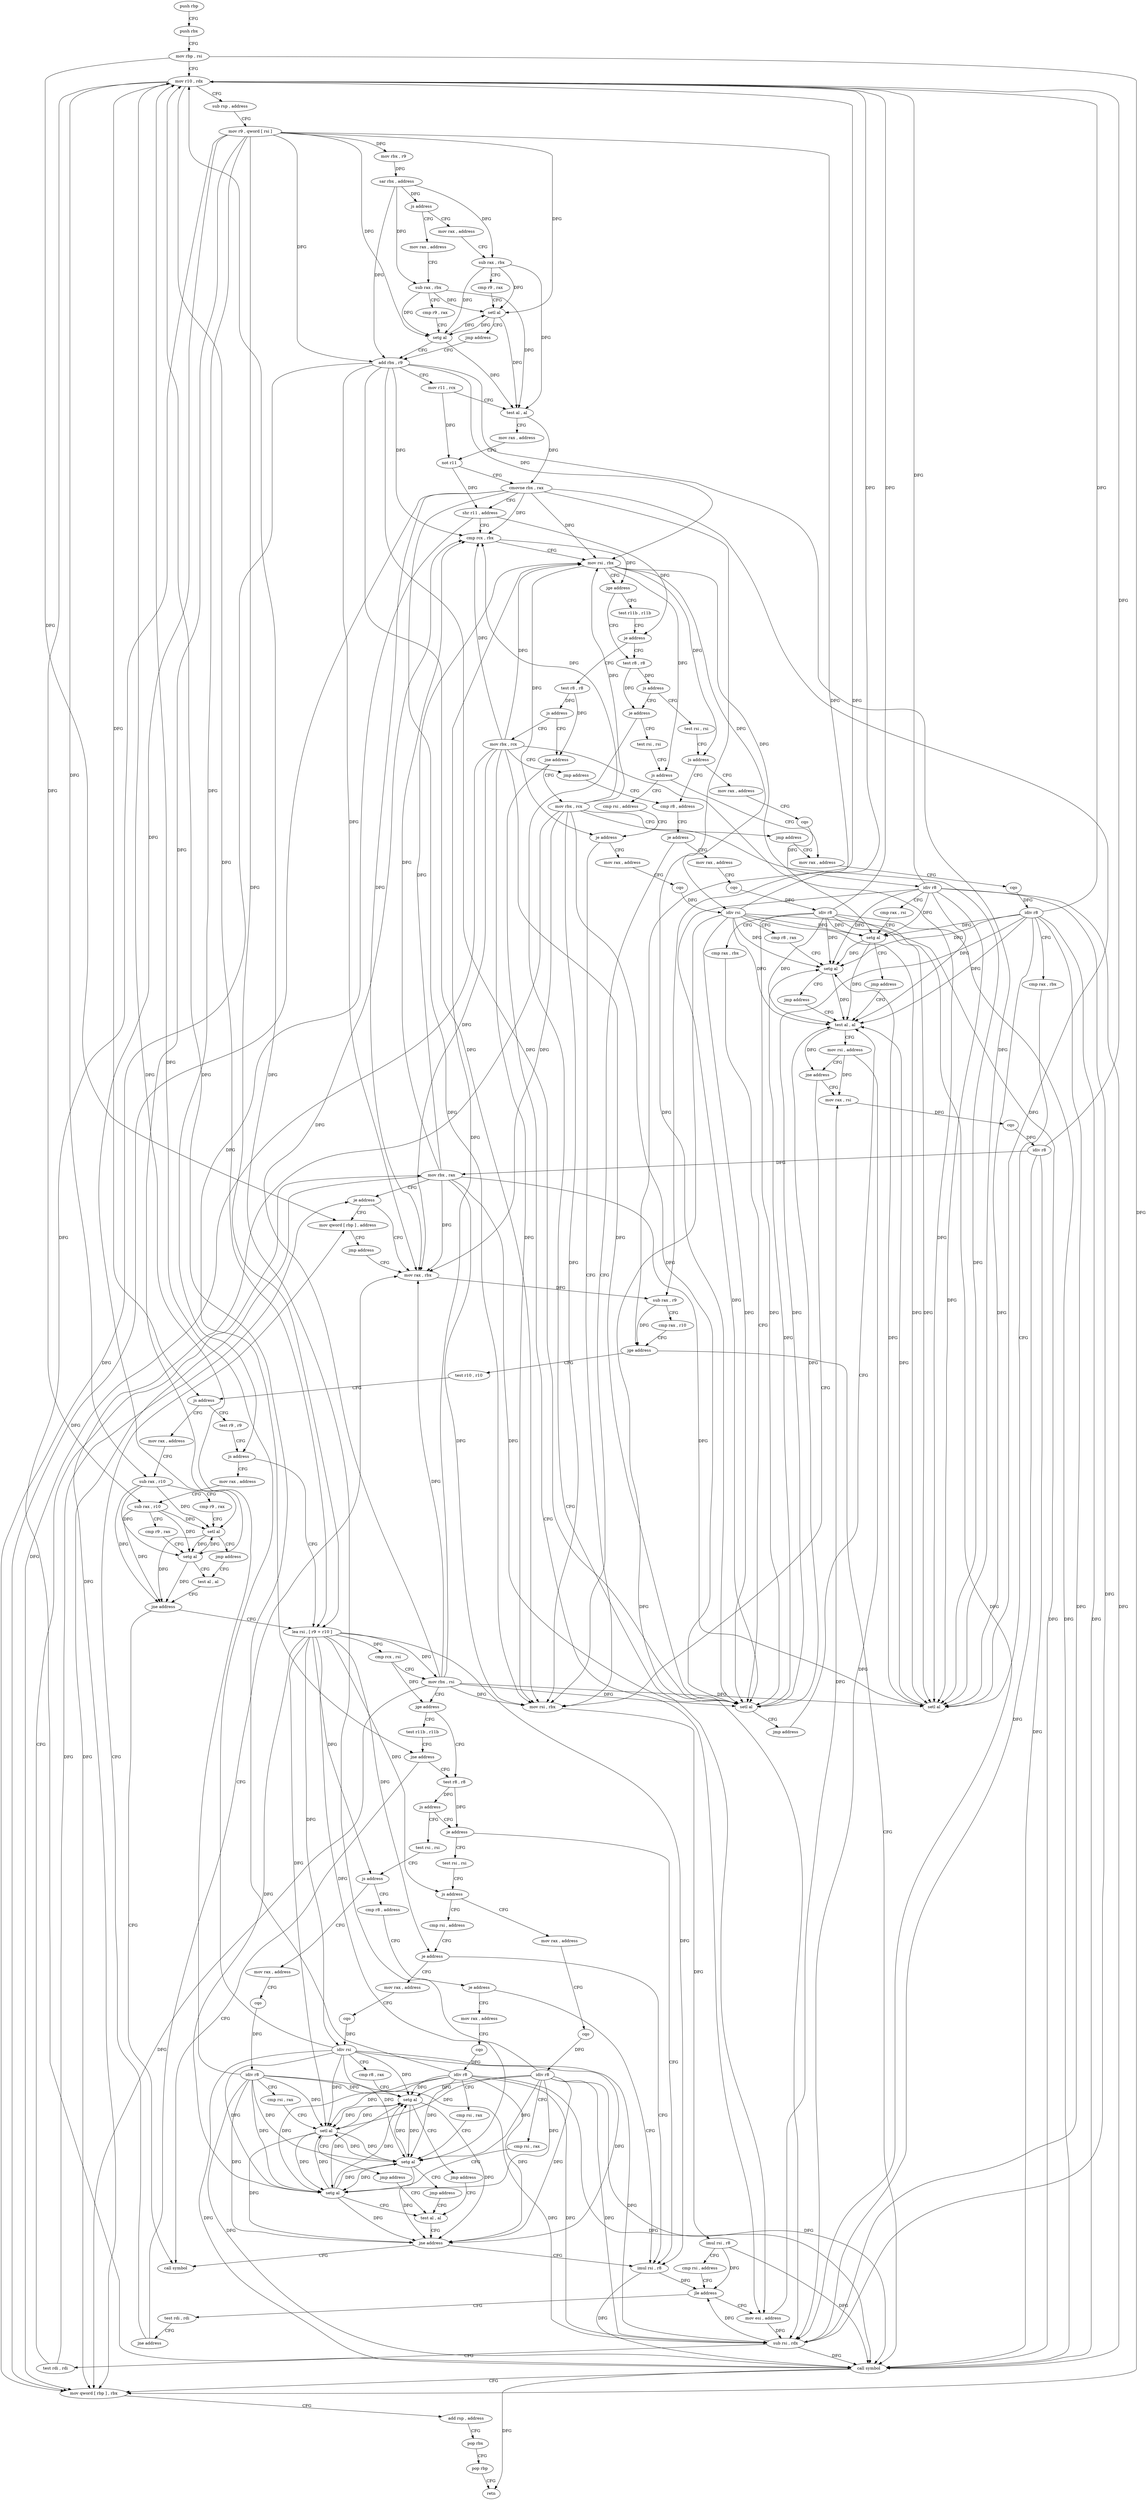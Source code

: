 digraph "func" {
"286144" [label = "push rbp" ]
"286145" [label = "push rbx" ]
"286146" [label = "mov rbp , rsi" ]
"286149" [label = "mov r10 , rdx" ]
"286152" [label = "sub rsp , address" ]
"286156" [label = "mov r9 , qword [ rsi ]" ]
"286159" [label = "mov rbx , r9" ]
"286162" [label = "sar rbx , address" ]
"286165" [label = "js address" ]
"286544" [label = "mov rax , address" ]
"286171" [label = "mov rax , address" ]
"286554" [label = "sub rax , rbx" ]
"286557" [label = "cmp r9 , rax" ]
"286560" [label = "setl al" ]
"286563" [label = "jmp address" ]
"286190" [label = "add rbx , r9" ]
"286181" [label = "sub rax , rbx" ]
"286184" [label = "cmp r9 , rax" ]
"286187" [label = "setg al" ]
"286193" [label = "mov r11 , rcx" ]
"286196" [label = "test al , al" ]
"286198" [label = "mov rax , address" ]
"286208" [label = "not r11" ]
"286211" [label = "cmovne rbx , rax" ]
"286215" [label = "shr r11 , address" ]
"286219" [label = "cmp rcx , rbx" ]
"286222" [label = "mov rsi , rbx" ]
"286225" [label = "jge address" ]
"286432" [label = "test r8 , r8" ]
"286231" [label = "test r11b , r11b" ]
"286435" [label = "js address" ]
"286656" [label = "test rsi , rsi" ]
"286441" [label = "je address" ]
"286234" [label = "je address" ]
"286240" [label = "test r8 , r8" ]
"286659" [label = "js address" ]
"286840" [label = "mov rax , address" ]
"286665" [label = "cmp r8 , address" ]
"286255" [label = "mov esi , address" ]
"286447" [label = "test rsi , rsi" ]
"286243" [label = "js address" ]
"286720" [label = "mov rbx , rcx" ]
"286249" [label = "jne address" ]
"286850" [label = "cqo" ]
"286852" [label = "idiv r8" ]
"286855" [label = "cmp rax , rsi" ]
"286858" [label = "setg al" ]
"286861" [label = "jmp address" ]
"286477" [label = "test al , al" ]
"286669" [label = "je address" ]
"286495" [label = "mov rsi , rbx" ]
"286675" [label = "mov rax , address" ]
"286260" [label = "mov rax , rsi" ]
"286450" [label = "js address" ]
"286728" [label = "cmp rsi , address" ]
"286456" [label = "mov rax , address" ]
"286723" [label = "jmp address" ]
"286704" [label = "mov rbx , rcx" ]
"286479" [label = "mov rsi , address" ]
"286489" [label = "jne address" ]
"286498" [label = "imul rsi , r8" ]
"286502" [label = "cmp rsi , address" ]
"286506" [label = "jle address" ]
"286512" [label = "test rdi , rdi" ]
"286685" [label = "cqo" ]
"286687" [label = "idiv r8" ]
"286690" [label = "cmp rax , rbx" ]
"286693" [label = "setl al" ]
"286696" [label = "jmp address" ]
"286521" [label = "mov qword [ rbp ] , address" ]
"286529" [label = "jmp address" ]
"286283" [label = "mov rax , rbx" ]
"286286" [label = "sub rax , r9" ]
"286289" [label = "cmp rax , r10" ]
"286292" [label = "jge address" ]
"286409" [label = "call symbol" ]
"286294" [label = "test r10 , r10" ]
"286732" [label = "je address" ]
"286738" [label = "mov rax , address" ]
"286466" [label = "cqo" ]
"286468" [label = "idiv r8" ]
"286471" [label = "cmp rax , rbx" ]
"286474" [label = "setl al" ]
"286707" [label = "jmp address" ]
"286263" [label = "cqo" ]
"286265" [label = "idiv r8" ]
"286268" [label = "sub rsi , rdx" ]
"286271" [label = "test rdi , rdi" ]
"286274" [label = "mov rbx , rax" ]
"286277" [label = "je address" ]
"286515" [label = "jne address" ]
"286414" [label = "mov qword [ rbp ] , rbx" ]
"286418" [label = "add rsp , address" ]
"286422" [label = "pop rbx" ]
"286423" [label = "pop rbp" ]
"286424" [label = "retn" ]
"286297" [label = "js address" ]
"286576" [label = "mov rax , address" ]
"286303" [label = "test r9 , r9" ]
"286748" [label = "cqo" ]
"286750" [label = "idiv rsi" ]
"286753" [label = "cmp r8 , rax" ]
"286756" [label = "setg al" ]
"286759" [label = "jmp address" ]
"286586" [label = "sub rax , r10" ]
"286589" [label = "cmp r9 , rax" ]
"286592" [label = "setl al" ]
"286595" [label = "jmp address" ]
"286327" [label = "test al , al" ]
"286306" [label = "js address" ]
"286335" [label = "lea rsi , [ r9 + r10 ]" ]
"286308" [label = "mov rax , address" ]
"286329" [label = "jne address" ]
"286866" [label = "call symbol" ]
"286339" [label = "cmp rcx , rsi" ]
"286342" [label = "mov rbx , rsi" ]
"286345" [label = "jge address" ]
"286356" [label = "test r8 , r8" ]
"286347" [label = "test r11b , r11b" ]
"286318" [label = "sub rax , r10" ]
"286321" [label = "cmp r9 , rax" ]
"286324" [label = "setg al" ]
"286359" [label = "js address" ]
"286608" [label = "test rsi , rsi" ]
"286365" [label = "je address" ]
"286350" [label = "jne address" ]
"286611" [label = "js address" ]
"286768" [label = "mov rax , address" ]
"286617" [label = "cmp r8 , address" ]
"286405" [label = "imul rsi , r8" ]
"286367" [label = "test rsi , rsi" ]
"286778" [label = "cqo" ]
"286780" [label = "idiv r8" ]
"286783" [label = "cmp rsi , rax" ]
"286786" [label = "setl al" ]
"286789" [label = "jmp address" ]
"286397" [label = "test al , al" ]
"286621" [label = "je address" ]
"286627" [label = "mov rax , address" ]
"286370" [label = "js address" ]
"286800" [label = "cmp rsi , address" ]
"286376" [label = "mov rax , address" ]
"286399" [label = "jne address" ]
"286637" [label = "cqo" ]
"286639" [label = "idiv r8" ]
"286642" [label = "cmp rsi , rax" ]
"286645" [label = "setg al" ]
"286648" [label = "jmp address" ]
"286804" [label = "je address" ]
"286810" [label = "mov rax , address" ]
"286386" [label = "cqo" ]
"286388" [label = "idiv r8" ]
"286391" [label = "cmp rsi , rax" ]
"286394" [label = "setg al" ]
"286820" [label = "cqo" ]
"286822" [label = "idiv rsi" ]
"286825" [label = "cmp r8 , rax" ]
"286828" [label = "setg al" ]
"286831" [label = "jmp address" ]
"286144" -> "286145" [ label = "CFG" ]
"286145" -> "286146" [ label = "CFG" ]
"286146" -> "286149" [ label = "CFG" ]
"286146" -> "286521" [ label = "DFG" ]
"286146" -> "286414" [ label = "DFG" ]
"286149" -> "286152" [ label = "CFG" ]
"286149" -> "286292" [ label = "DFG" ]
"286149" -> "286297" [ label = "DFG" ]
"286149" -> "286586" [ label = "DFG" ]
"286149" -> "286335" [ label = "DFG" ]
"286149" -> "286318" [ label = "DFG" ]
"286152" -> "286156" [ label = "CFG" ]
"286156" -> "286159" [ label = "DFG" ]
"286156" -> "286560" [ label = "DFG" ]
"286156" -> "286187" [ label = "DFG" ]
"286156" -> "286190" [ label = "DFG" ]
"286156" -> "286286" [ label = "DFG" ]
"286156" -> "286409" [ label = "DFG" ]
"286156" -> "286592" [ label = "DFG" ]
"286156" -> "286306" [ label = "DFG" ]
"286156" -> "286335" [ label = "DFG" ]
"286156" -> "286324" [ label = "DFG" ]
"286159" -> "286162" [ label = "DFG" ]
"286162" -> "286165" [ label = "DFG" ]
"286162" -> "286554" [ label = "DFG" ]
"286162" -> "286181" [ label = "DFG" ]
"286162" -> "286190" [ label = "DFG" ]
"286165" -> "286544" [ label = "CFG" ]
"286165" -> "286171" [ label = "CFG" ]
"286544" -> "286554" [ label = "CFG" ]
"286171" -> "286181" [ label = "CFG" ]
"286554" -> "286557" [ label = "CFG" ]
"286554" -> "286560" [ label = "DFG" ]
"286554" -> "286187" [ label = "DFG" ]
"286554" -> "286196" [ label = "DFG" ]
"286557" -> "286560" [ label = "CFG" ]
"286560" -> "286563" [ label = "CFG" ]
"286560" -> "286187" [ label = "DFG" ]
"286560" -> "286196" [ label = "DFG" ]
"286563" -> "286190" [ label = "CFG" ]
"286190" -> "286193" [ label = "CFG" ]
"286190" -> "286219" [ label = "DFG" ]
"286190" -> "286222" [ label = "DFG" ]
"286190" -> "286495" [ label = "DFG" ]
"286190" -> "286693" [ label = "DFG" ]
"286190" -> "286474" [ label = "DFG" ]
"286190" -> "286283" [ label = "DFG" ]
"286190" -> "286414" [ label = "DFG" ]
"286181" -> "286184" [ label = "CFG" ]
"286181" -> "286560" [ label = "DFG" ]
"286181" -> "286187" [ label = "DFG" ]
"286181" -> "286196" [ label = "DFG" ]
"286184" -> "286187" [ label = "CFG" ]
"286187" -> "286190" [ label = "CFG" ]
"286187" -> "286560" [ label = "DFG" ]
"286187" -> "286196" [ label = "DFG" ]
"286193" -> "286196" [ label = "CFG" ]
"286193" -> "286208" [ label = "DFG" ]
"286196" -> "286198" [ label = "CFG" ]
"286196" -> "286211" [ label = "DFG" ]
"286198" -> "286208" [ label = "CFG" ]
"286208" -> "286211" [ label = "CFG" ]
"286208" -> "286215" [ label = "DFG" ]
"286211" -> "286215" [ label = "CFG" ]
"286211" -> "286219" [ label = "DFG" ]
"286211" -> "286222" [ label = "DFG" ]
"286211" -> "286495" [ label = "DFG" ]
"286211" -> "286693" [ label = "DFG" ]
"286211" -> "286474" [ label = "DFG" ]
"286211" -> "286283" [ label = "DFG" ]
"286211" -> "286414" [ label = "DFG" ]
"286215" -> "286219" [ label = "CFG" ]
"286215" -> "286234" [ label = "DFG" ]
"286215" -> "286350" [ label = "DFG" ]
"286219" -> "286222" [ label = "CFG" ]
"286219" -> "286225" [ label = "DFG" ]
"286222" -> "286225" [ label = "CFG" ]
"286222" -> "286659" [ label = "DFG" ]
"286222" -> "286858" [ label = "DFG" ]
"286222" -> "286450" [ label = "DFG" ]
"286222" -> "286732" [ label = "DFG" ]
"286222" -> "286750" [ label = "DFG" ]
"286225" -> "286432" [ label = "CFG" ]
"286225" -> "286231" [ label = "CFG" ]
"286432" -> "286435" [ label = "DFG" ]
"286432" -> "286441" [ label = "DFG" ]
"286231" -> "286234" [ label = "CFG" ]
"286435" -> "286656" [ label = "CFG" ]
"286435" -> "286441" [ label = "CFG" ]
"286656" -> "286659" [ label = "CFG" ]
"286441" -> "286255" [ label = "CFG" ]
"286441" -> "286447" [ label = "CFG" ]
"286234" -> "286432" [ label = "CFG" ]
"286234" -> "286240" [ label = "CFG" ]
"286240" -> "286243" [ label = "DFG" ]
"286240" -> "286249" [ label = "DFG" ]
"286659" -> "286840" [ label = "CFG" ]
"286659" -> "286665" [ label = "CFG" ]
"286840" -> "286850" [ label = "CFG" ]
"286665" -> "286669" [ label = "CFG" ]
"286255" -> "286260" [ label = "DFG" ]
"286255" -> "286268" [ label = "DFG" ]
"286447" -> "286450" [ label = "CFG" ]
"286243" -> "286720" [ label = "CFG" ]
"286243" -> "286249" [ label = "CFG" ]
"286720" -> "286723" [ label = "CFG" ]
"286720" -> "286219" [ label = "DFG" ]
"286720" -> "286222" [ label = "DFG" ]
"286720" -> "286495" [ label = "DFG" ]
"286720" -> "286693" [ label = "DFG" ]
"286720" -> "286474" [ label = "DFG" ]
"286720" -> "286283" [ label = "DFG" ]
"286720" -> "286414" [ label = "DFG" ]
"286249" -> "286704" [ label = "CFG" ]
"286249" -> "286255" [ label = "CFG" ]
"286850" -> "286852" [ label = "DFG" ]
"286852" -> "286855" [ label = "CFG" ]
"286852" -> "286149" [ label = "DFG" ]
"286852" -> "286858" [ label = "DFG" ]
"286852" -> "286477" [ label = "DFG" ]
"286852" -> "286693" [ label = "DFG" ]
"286852" -> "286474" [ label = "DFG" ]
"286852" -> "286756" [ label = "DFG" ]
"286852" -> "286268" [ label = "DFG" ]
"286852" -> "286409" [ label = "DFG" ]
"286855" -> "286858" [ label = "CFG" ]
"286858" -> "286861" [ label = "CFG" ]
"286858" -> "286477" [ label = "DFG" ]
"286858" -> "286756" [ label = "DFG" ]
"286861" -> "286477" [ label = "CFG" ]
"286477" -> "286479" [ label = "CFG" ]
"286477" -> "286489" [ label = "DFG" ]
"286669" -> "286495" [ label = "CFG" ]
"286669" -> "286675" [ label = "CFG" ]
"286495" -> "286498" [ label = "DFG" ]
"286675" -> "286685" [ label = "CFG" ]
"286260" -> "286263" [ label = "DFG" ]
"286450" -> "286728" [ label = "CFG" ]
"286450" -> "286456" [ label = "CFG" ]
"286728" -> "286732" [ label = "CFG" ]
"286456" -> "286466" [ label = "CFG" ]
"286723" -> "286665" [ label = "CFG" ]
"286704" -> "286707" [ label = "CFG" ]
"286704" -> "286219" [ label = "DFG" ]
"286704" -> "286222" [ label = "DFG" ]
"286704" -> "286495" [ label = "DFG" ]
"286704" -> "286693" [ label = "DFG" ]
"286704" -> "286474" [ label = "DFG" ]
"286704" -> "286283" [ label = "DFG" ]
"286704" -> "286414" [ label = "DFG" ]
"286479" -> "286489" [ label = "CFG" ]
"286479" -> "286260" [ label = "DFG" ]
"286479" -> "286268" [ label = "DFG" ]
"286489" -> "286260" [ label = "CFG" ]
"286489" -> "286495" [ label = "CFG" ]
"286498" -> "286502" [ label = "CFG" ]
"286498" -> "286506" [ label = "DFG" ]
"286498" -> "286409" [ label = "DFG" ]
"286502" -> "286506" [ label = "CFG" ]
"286506" -> "286255" [ label = "CFG" ]
"286506" -> "286512" [ label = "CFG" ]
"286512" -> "286515" [ label = "CFG" ]
"286685" -> "286687" [ label = "DFG" ]
"286687" -> "286690" [ label = "CFG" ]
"286687" -> "286149" [ label = "DFG" ]
"286687" -> "286477" [ label = "DFG" ]
"286687" -> "286858" [ label = "DFG" ]
"286687" -> "286693" [ label = "DFG" ]
"286687" -> "286474" [ label = "DFG" ]
"286687" -> "286756" [ label = "DFG" ]
"286687" -> "286268" [ label = "DFG" ]
"286687" -> "286409" [ label = "DFG" ]
"286690" -> "286693" [ label = "CFG" ]
"286693" -> "286696" [ label = "CFG" ]
"286693" -> "286477" [ label = "DFG" ]
"286693" -> "286756" [ label = "DFG" ]
"286696" -> "286477" [ label = "CFG" ]
"286521" -> "286529" [ label = "CFG" ]
"286529" -> "286283" [ label = "CFG" ]
"286283" -> "286286" [ label = "DFG" ]
"286286" -> "286289" [ label = "CFG" ]
"286286" -> "286292" [ label = "DFG" ]
"286289" -> "286292" [ label = "CFG" ]
"286292" -> "286409" [ label = "CFG" ]
"286292" -> "286294" [ label = "CFG" ]
"286409" -> "286414" [ label = "CFG" ]
"286409" -> "286424" [ label = "DFG" ]
"286294" -> "286297" [ label = "CFG" ]
"286732" -> "286495" [ label = "CFG" ]
"286732" -> "286738" [ label = "CFG" ]
"286738" -> "286748" [ label = "CFG" ]
"286466" -> "286468" [ label = "DFG" ]
"286468" -> "286471" [ label = "CFG" ]
"286468" -> "286149" [ label = "DFG" ]
"286468" -> "286477" [ label = "DFG" ]
"286468" -> "286268" [ label = "DFG" ]
"286468" -> "286858" [ label = "DFG" ]
"286468" -> "286693" [ label = "DFG" ]
"286468" -> "286474" [ label = "DFG" ]
"286468" -> "286756" [ label = "DFG" ]
"286468" -> "286409" [ label = "DFG" ]
"286471" -> "286474" [ label = "CFG" ]
"286474" -> "286477" [ label = "DFG" ]
"286474" -> "286756" [ label = "DFG" ]
"286707" -> "286456" [ label = "CFG" ]
"286263" -> "286265" [ label = "DFG" ]
"286265" -> "286268" [ label = "DFG" ]
"286265" -> "286149" [ label = "DFG" ]
"286265" -> "286274" [ label = "DFG" ]
"286265" -> "286409" [ label = "DFG" ]
"286268" -> "286271" [ label = "CFG" ]
"286268" -> "286506" [ label = "DFG" ]
"286268" -> "286409" [ label = "DFG" ]
"286271" -> "286274" [ label = "CFG" ]
"286271" -> "286277" [ label = "DFG" ]
"286274" -> "286277" [ label = "CFG" ]
"286274" -> "286219" [ label = "DFG" ]
"286274" -> "286222" [ label = "DFG" ]
"286274" -> "286495" [ label = "DFG" ]
"286274" -> "286693" [ label = "DFG" ]
"286274" -> "286474" [ label = "DFG" ]
"286274" -> "286283" [ label = "DFG" ]
"286274" -> "286414" [ label = "DFG" ]
"286277" -> "286521" [ label = "CFG" ]
"286277" -> "286283" [ label = "CFG" ]
"286515" -> "286283" [ label = "CFG" ]
"286515" -> "286521" [ label = "CFG" ]
"286414" -> "286418" [ label = "CFG" ]
"286418" -> "286422" [ label = "CFG" ]
"286422" -> "286423" [ label = "CFG" ]
"286423" -> "286424" [ label = "CFG" ]
"286297" -> "286576" [ label = "CFG" ]
"286297" -> "286303" [ label = "CFG" ]
"286576" -> "286586" [ label = "CFG" ]
"286303" -> "286306" [ label = "CFG" ]
"286748" -> "286750" [ label = "DFG" ]
"286750" -> "286753" [ label = "CFG" ]
"286750" -> "286149" [ label = "DFG" ]
"286750" -> "286477" [ label = "DFG" ]
"286750" -> "286268" [ label = "DFG" ]
"286750" -> "286858" [ label = "DFG" ]
"286750" -> "286693" [ label = "DFG" ]
"286750" -> "286474" [ label = "DFG" ]
"286750" -> "286756" [ label = "DFG" ]
"286750" -> "286409" [ label = "DFG" ]
"286753" -> "286756" [ label = "CFG" ]
"286756" -> "286759" [ label = "CFG" ]
"286756" -> "286477" [ label = "DFG" ]
"286759" -> "286477" [ label = "CFG" ]
"286586" -> "286589" [ label = "CFG" ]
"286586" -> "286592" [ label = "DFG" ]
"286586" -> "286329" [ label = "DFG" ]
"286586" -> "286324" [ label = "DFG" ]
"286589" -> "286592" [ label = "CFG" ]
"286592" -> "286595" [ label = "CFG" ]
"286592" -> "286329" [ label = "DFG" ]
"286592" -> "286324" [ label = "DFG" ]
"286595" -> "286327" [ label = "CFG" ]
"286327" -> "286329" [ label = "CFG" ]
"286306" -> "286335" [ label = "CFG" ]
"286306" -> "286308" [ label = "CFG" ]
"286335" -> "286339" [ label = "DFG" ]
"286335" -> "286342" [ label = "DFG" ]
"286335" -> "286611" [ label = "DFG" ]
"286335" -> "286786" [ label = "DFG" ]
"286335" -> "286405" [ label = "DFG" ]
"286335" -> "286370" [ label = "DFG" ]
"286335" -> "286645" [ label = "DFG" ]
"286335" -> "286804" [ label = "DFG" ]
"286335" -> "286394" [ label = "DFG" ]
"286335" -> "286822" [ label = "DFG" ]
"286308" -> "286318" [ label = "CFG" ]
"286329" -> "286866" [ label = "CFG" ]
"286329" -> "286335" [ label = "CFG" ]
"286339" -> "286342" [ label = "CFG" ]
"286339" -> "286345" [ label = "DFG" ]
"286342" -> "286345" [ label = "CFG" ]
"286342" -> "286219" [ label = "DFG" ]
"286342" -> "286222" [ label = "DFG" ]
"286342" -> "286495" [ label = "DFG" ]
"286342" -> "286693" [ label = "DFG" ]
"286342" -> "286474" [ label = "DFG" ]
"286342" -> "286283" [ label = "DFG" ]
"286342" -> "286414" [ label = "DFG" ]
"286345" -> "286356" [ label = "CFG" ]
"286345" -> "286347" [ label = "CFG" ]
"286356" -> "286359" [ label = "DFG" ]
"286356" -> "286365" [ label = "DFG" ]
"286347" -> "286350" [ label = "CFG" ]
"286318" -> "286321" [ label = "CFG" ]
"286318" -> "286592" [ label = "DFG" ]
"286318" -> "286329" [ label = "DFG" ]
"286318" -> "286324" [ label = "DFG" ]
"286321" -> "286324" [ label = "CFG" ]
"286324" -> "286327" [ label = "CFG" ]
"286324" -> "286592" [ label = "DFG" ]
"286324" -> "286329" [ label = "DFG" ]
"286359" -> "286608" [ label = "CFG" ]
"286359" -> "286365" [ label = "CFG" ]
"286608" -> "286611" [ label = "CFG" ]
"286365" -> "286405" [ label = "CFG" ]
"286365" -> "286367" [ label = "CFG" ]
"286350" -> "286866" [ label = "CFG" ]
"286350" -> "286356" [ label = "CFG" ]
"286611" -> "286768" [ label = "CFG" ]
"286611" -> "286617" [ label = "CFG" ]
"286768" -> "286778" [ label = "CFG" ]
"286617" -> "286621" [ label = "CFG" ]
"286405" -> "286409" [ label = "DFG" ]
"286405" -> "286506" [ label = "DFG" ]
"286367" -> "286370" [ label = "CFG" ]
"286778" -> "286780" [ label = "DFG" ]
"286780" -> "286783" [ label = "CFG" ]
"286780" -> "286149" [ label = "DFG" ]
"286780" -> "286268" [ label = "DFG" ]
"286780" -> "286786" [ label = "DFG" ]
"286780" -> "286399" [ label = "DFG" ]
"286780" -> "286645" [ label = "DFG" ]
"286780" -> "286394" [ label = "DFG" ]
"286780" -> "286828" [ label = "DFG" ]
"286780" -> "286409" [ label = "DFG" ]
"286783" -> "286786" [ label = "CFG" ]
"286786" -> "286789" [ label = "CFG" ]
"286786" -> "286399" [ label = "DFG" ]
"286786" -> "286645" [ label = "DFG" ]
"286786" -> "286394" [ label = "DFG" ]
"286786" -> "286828" [ label = "DFG" ]
"286789" -> "286397" [ label = "CFG" ]
"286397" -> "286399" [ label = "CFG" ]
"286621" -> "286405" [ label = "CFG" ]
"286621" -> "286627" [ label = "CFG" ]
"286627" -> "286637" [ label = "CFG" ]
"286370" -> "286800" [ label = "CFG" ]
"286370" -> "286376" [ label = "CFG" ]
"286800" -> "286804" [ label = "CFG" ]
"286376" -> "286386" [ label = "CFG" ]
"286399" -> "286866" [ label = "CFG" ]
"286399" -> "286405" [ label = "CFG" ]
"286637" -> "286639" [ label = "DFG" ]
"286639" -> "286642" [ label = "CFG" ]
"286639" -> "286149" [ label = "DFG" ]
"286639" -> "286268" [ label = "DFG" ]
"286639" -> "286786" [ label = "DFG" ]
"286639" -> "286399" [ label = "DFG" ]
"286639" -> "286645" [ label = "DFG" ]
"286639" -> "286394" [ label = "DFG" ]
"286639" -> "286828" [ label = "DFG" ]
"286639" -> "286409" [ label = "DFG" ]
"286642" -> "286645" [ label = "CFG" ]
"286645" -> "286648" [ label = "CFG" ]
"286645" -> "286786" [ label = "DFG" ]
"286645" -> "286399" [ label = "DFG" ]
"286645" -> "286394" [ label = "DFG" ]
"286645" -> "286828" [ label = "DFG" ]
"286648" -> "286397" [ label = "CFG" ]
"286804" -> "286405" [ label = "CFG" ]
"286804" -> "286810" [ label = "CFG" ]
"286810" -> "286820" [ label = "CFG" ]
"286386" -> "286388" [ label = "DFG" ]
"286388" -> "286391" [ label = "CFG" ]
"286388" -> "286149" [ label = "DFG" ]
"286388" -> "286268" [ label = "DFG" ]
"286388" -> "286786" [ label = "DFG" ]
"286388" -> "286399" [ label = "DFG" ]
"286388" -> "286645" [ label = "DFG" ]
"286388" -> "286394" [ label = "DFG" ]
"286388" -> "286828" [ label = "DFG" ]
"286388" -> "286409" [ label = "DFG" ]
"286391" -> "286394" [ label = "CFG" ]
"286394" -> "286397" [ label = "CFG" ]
"286394" -> "286786" [ label = "DFG" ]
"286394" -> "286399" [ label = "DFG" ]
"286394" -> "286645" [ label = "DFG" ]
"286394" -> "286828" [ label = "DFG" ]
"286820" -> "286822" [ label = "DFG" ]
"286822" -> "286825" [ label = "CFG" ]
"286822" -> "286149" [ label = "DFG" ]
"286822" -> "286268" [ label = "DFG" ]
"286822" -> "286786" [ label = "DFG" ]
"286822" -> "286399" [ label = "DFG" ]
"286822" -> "286645" [ label = "DFG" ]
"286822" -> "286394" [ label = "DFG" ]
"286822" -> "286828" [ label = "DFG" ]
"286822" -> "286409" [ label = "DFG" ]
"286825" -> "286828" [ label = "CFG" ]
"286828" -> "286831" [ label = "CFG" ]
"286828" -> "286786" [ label = "DFG" ]
"286828" -> "286399" [ label = "DFG" ]
"286828" -> "286645" [ label = "DFG" ]
"286828" -> "286394" [ label = "DFG" ]
"286831" -> "286397" [ label = "CFG" ]
}
